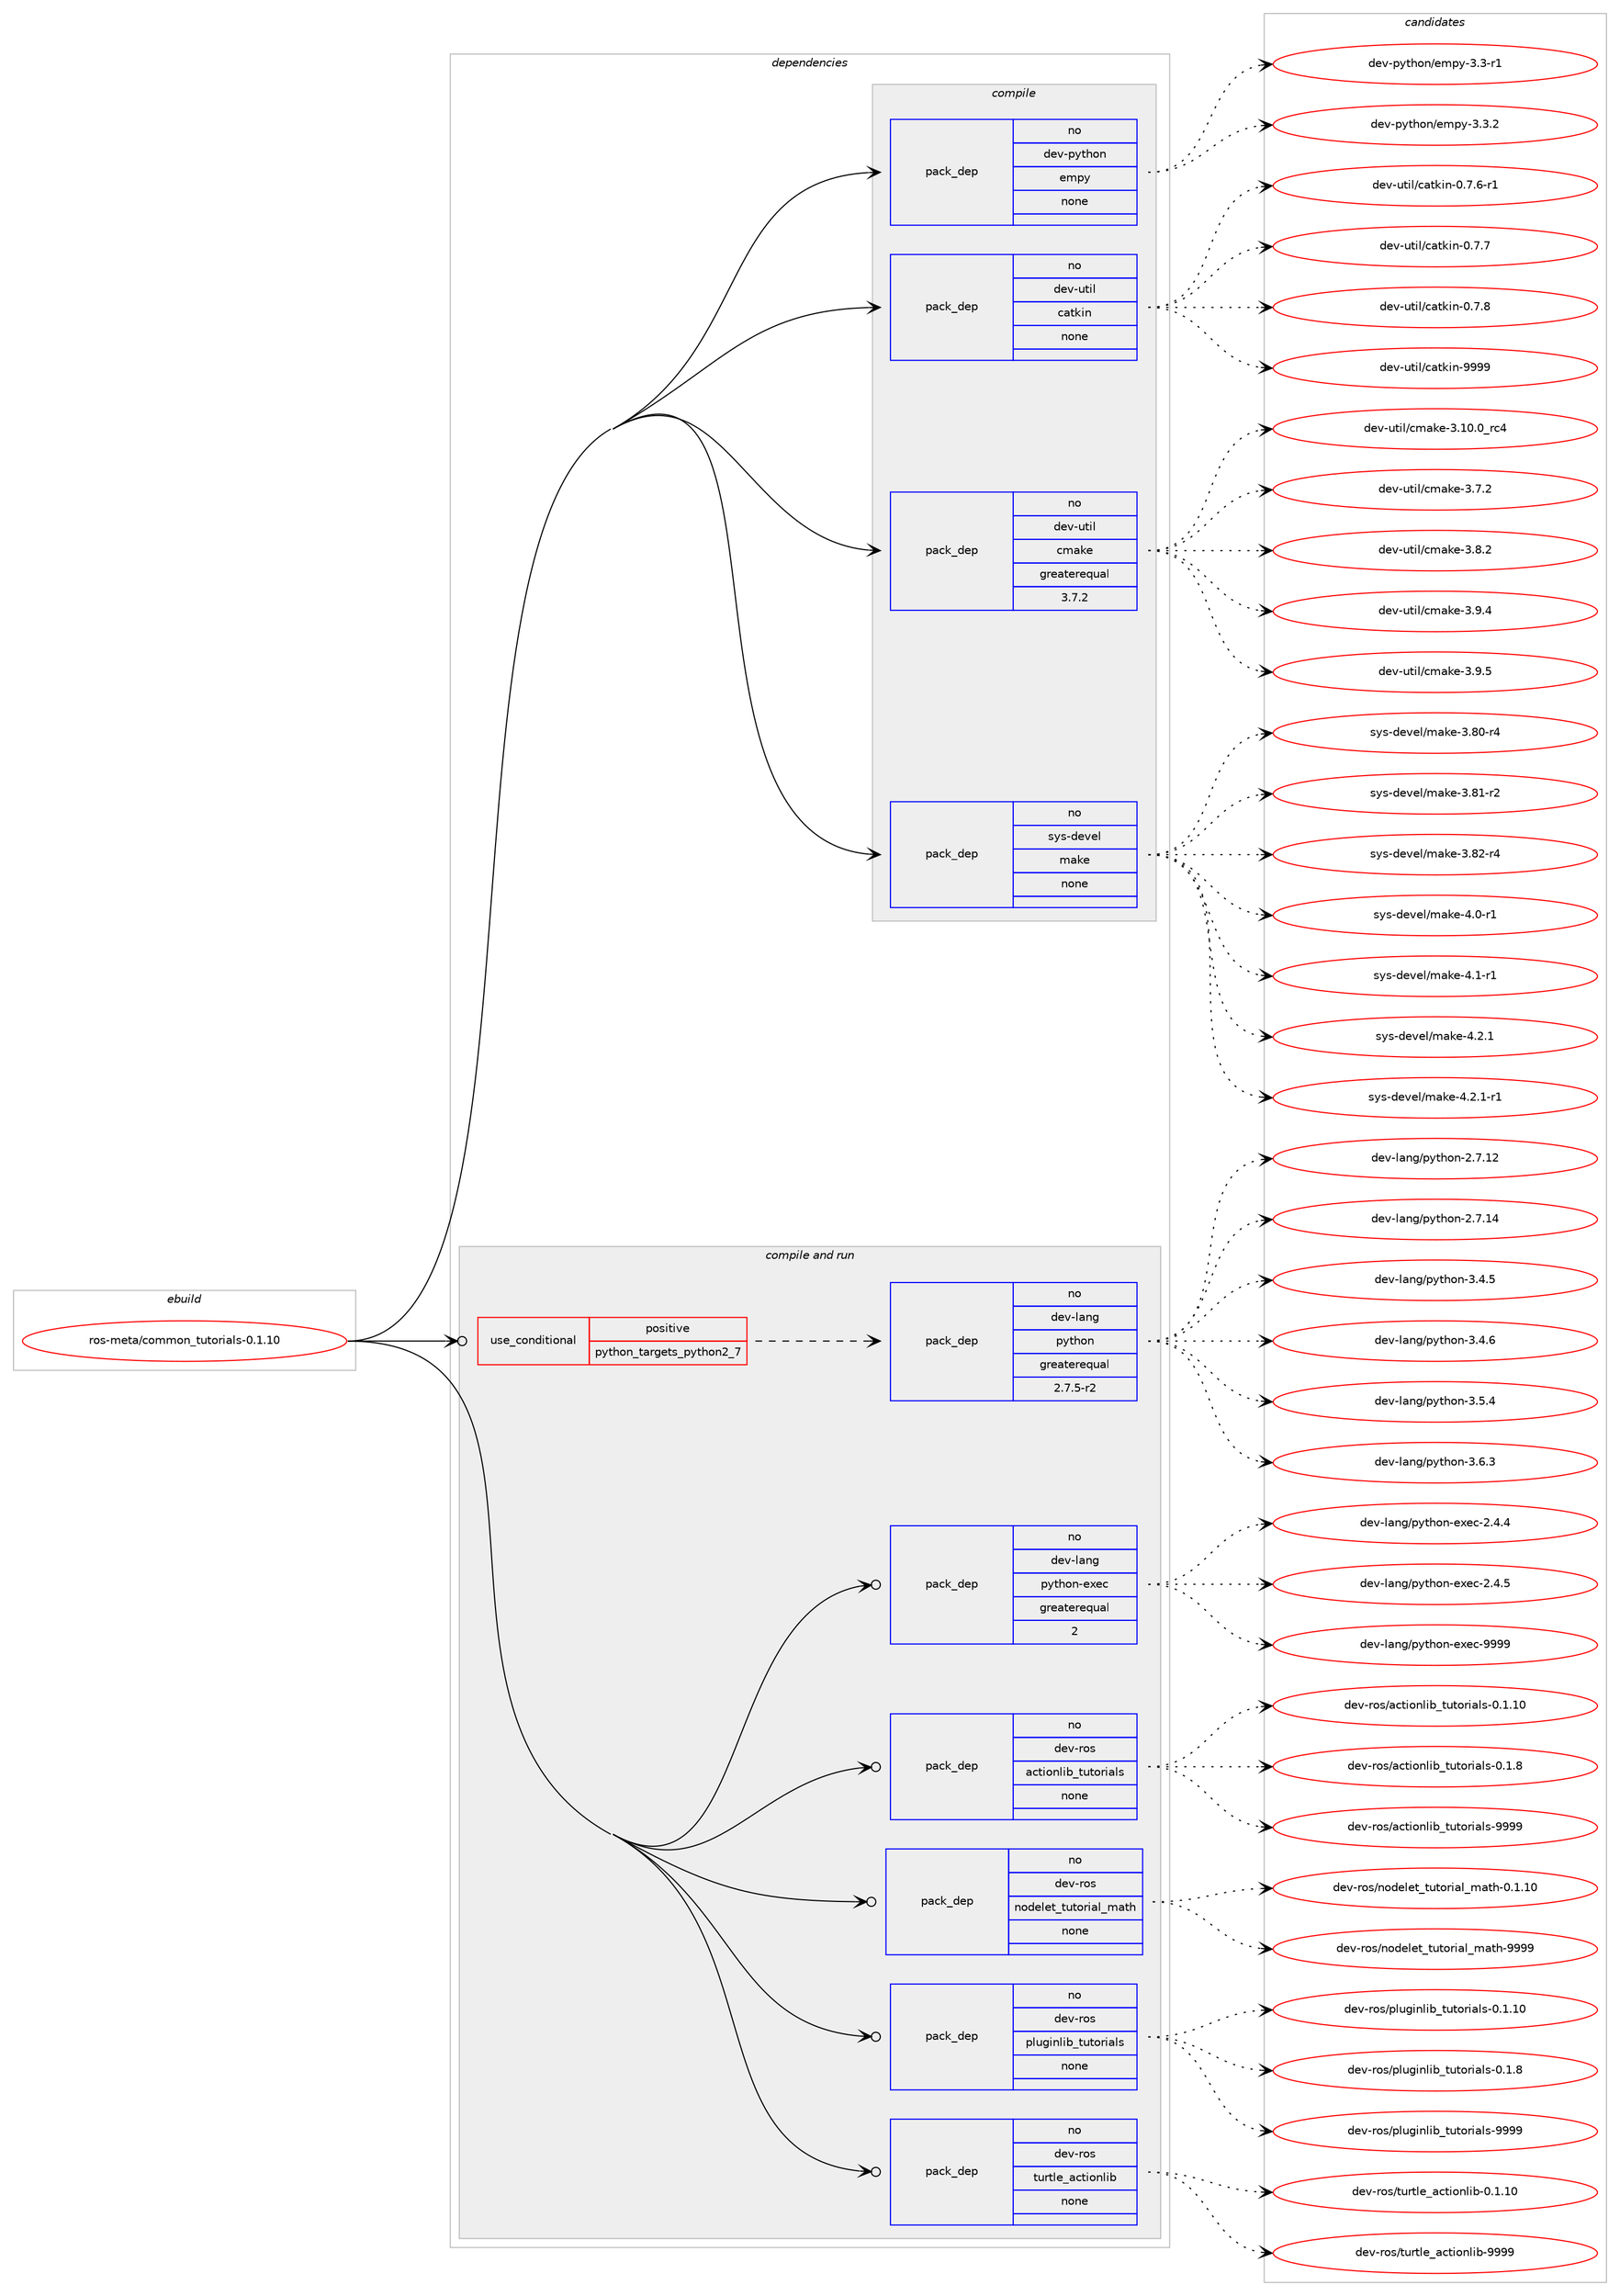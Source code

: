 digraph prolog {

# *************
# Graph options
# *************

newrank=true;
concentrate=true;
compound=true;
graph [rankdir=LR,fontname=Helvetica,fontsize=10,ranksep=1.5];#, ranksep=2.5, nodesep=0.2];
edge  [arrowhead=vee];
node  [fontname=Helvetica,fontsize=10];

# **********
# The ebuild
# **********

subgraph cluster_leftcol {
color=gray;
rank=same;
label=<<i>ebuild</i>>;
id [label="ros-meta/common_tutorials-0.1.10", color=red, width=4, href="../ros-meta/common_tutorials-0.1.10.svg"];
}

# ****************
# The dependencies
# ****************

subgraph cluster_midcol {
color=gray;
label=<<i>dependencies</i>>;
subgraph cluster_compile {
fillcolor="#eeeeee";
style=filled;
label=<<i>compile</i>>;
subgraph pack324417 {
dependency440993 [label=<<TABLE BORDER="0" CELLBORDER="1" CELLSPACING="0" CELLPADDING="4" WIDTH="220"><TR><TD ROWSPAN="6" CELLPADDING="30">pack_dep</TD></TR><TR><TD WIDTH="110">no</TD></TR><TR><TD>dev-python</TD></TR><TR><TD>empy</TD></TR><TR><TD>none</TD></TR><TR><TD></TD></TR></TABLE>>, shape=none, color=blue];
}
id:e -> dependency440993:w [weight=20,style="solid",arrowhead="vee"];
subgraph pack324418 {
dependency440994 [label=<<TABLE BORDER="0" CELLBORDER="1" CELLSPACING="0" CELLPADDING="4" WIDTH="220"><TR><TD ROWSPAN="6" CELLPADDING="30">pack_dep</TD></TR><TR><TD WIDTH="110">no</TD></TR><TR><TD>dev-util</TD></TR><TR><TD>catkin</TD></TR><TR><TD>none</TD></TR><TR><TD></TD></TR></TABLE>>, shape=none, color=blue];
}
id:e -> dependency440994:w [weight=20,style="solid",arrowhead="vee"];
subgraph pack324419 {
dependency440995 [label=<<TABLE BORDER="0" CELLBORDER="1" CELLSPACING="0" CELLPADDING="4" WIDTH="220"><TR><TD ROWSPAN="6" CELLPADDING="30">pack_dep</TD></TR><TR><TD WIDTH="110">no</TD></TR><TR><TD>dev-util</TD></TR><TR><TD>cmake</TD></TR><TR><TD>greaterequal</TD></TR><TR><TD>3.7.2</TD></TR></TABLE>>, shape=none, color=blue];
}
id:e -> dependency440995:w [weight=20,style="solid",arrowhead="vee"];
subgraph pack324420 {
dependency440996 [label=<<TABLE BORDER="0" CELLBORDER="1" CELLSPACING="0" CELLPADDING="4" WIDTH="220"><TR><TD ROWSPAN="6" CELLPADDING="30">pack_dep</TD></TR><TR><TD WIDTH="110">no</TD></TR><TR><TD>sys-devel</TD></TR><TR><TD>make</TD></TR><TR><TD>none</TD></TR><TR><TD></TD></TR></TABLE>>, shape=none, color=blue];
}
id:e -> dependency440996:w [weight=20,style="solid",arrowhead="vee"];
}
subgraph cluster_compileandrun {
fillcolor="#eeeeee";
style=filled;
label=<<i>compile and run</i>>;
subgraph cond108927 {
dependency440997 [label=<<TABLE BORDER="0" CELLBORDER="1" CELLSPACING="0" CELLPADDING="4"><TR><TD ROWSPAN="3" CELLPADDING="10">use_conditional</TD></TR><TR><TD>positive</TD></TR><TR><TD>python_targets_python2_7</TD></TR></TABLE>>, shape=none, color=red];
subgraph pack324421 {
dependency440998 [label=<<TABLE BORDER="0" CELLBORDER="1" CELLSPACING="0" CELLPADDING="4" WIDTH="220"><TR><TD ROWSPAN="6" CELLPADDING="30">pack_dep</TD></TR><TR><TD WIDTH="110">no</TD></TR><TR><TD>dev-lang</TD></TR><TR><TD>python</TD></TR><TR><TD>greaterequal</TD></TR><TR><TD>2.7.5-r2</TD></TR></TABLE>>, shape=none, color=blue];
}
dependency440997:e -> dependency440998:w [weight=20,style="dashed",arrowhead="vee"];
}
id:e -> dependency440997:w [weight=20,style="solid",arrowhead="odotvee"];
subgraph pack324422 {
dependency440999 [label=<<TABLE BORDER="0" CELLBORDER="1" CELLSPACING="0" CELLPADDING="4" WIDTH="220"><TR><TD ROWSPAN="6" CELLPADDING="30">pack_dep</TD></TR><TR><TD WIDTH="110">no</TD></TR><TR><TD>dev-lang</TD></TR><TR><TD>python-exec</TD></TR><TR><TD>greaterequal</TD></TR><TR><TD>2</TD></TR></TABLE>>, shape=none, color=blue];
}
id:e -> dependency440999:w [weight=20,style="solid",arrowhead="odotvee"];
subgraph pack324423 {
dependency441000 [label=<<TABLE BORDER="0" CELLBORDER="1" CELLSPACING="0" CELLPADDING="4" WIDTH="220"><TR><TD ROWSPAN="6" CELLPADDING="30">pack_dep</TD></TR><TR><TD WIDTH="110">no</TD></TR><TR><TD>dev-ros</TD></TR><TR><TD>actionlib_tutorials</TD></TR><TR><TD>none</TD></TR><TR><TD></TD></TR></TABLE>>, shape=none, color=blue];
}
id:e -> dependency441000:w [weight=20,style="solid",arrowhead="odotvee"];
subgraph pack324424 {
dependency441001 [label=<<TABLE BORDER="0" CELLBORDER="1" CELLSPACING="0" CELLPADDING="4" WIDTH="220"><TR><TD ROWSPAN="6" CELLPADDING="30">pack_dep</TD></TR><TR><TD WIDTH="110">no</TD></TR><TR><TD>dev-ros</TD></TR><TR><TD>nodelet_tutorial_math</TD></TR><TR><TD>none</TD></TR><TR><TD></TD></TR></TABLE>>, shape=none, color=blue];
}
id:e -> dependency441001:w [weight=20,style="solid",arrowhead="odotvee"];
subgraph pack324425 {
dependency441002 [label=<<TABLE BORDER="0" CELLBORDER="1" CELLSPACING="0" CELLPADDING="4" WIDTH="220"><TR><TD ROWSPAN="6" CELLPADDING="30">pack_dep</TD></TR><TR><TD WIDTH="110">no</TD></TR><TR><TD>dev-ros</TD></TR><TR><TD>pluginlib_tutorials</TD></TR><TR><TD>none</TD></TR><TR><TD></TD></TR></TABLE>>, shape=none, color=blue];
}
id:e -> dependency441002:w [weight=20,style="solid",arrowhead="odotvee"];
subgraph pack324426 {
dependency441003 [label=<<TABLE BORDER="0" CELLBORDER="1" CELLSPACING="0" CELLPADDING="4" WIDTH="220"><TR><TD ROWSPAN="6" CELLPADDING="30">pack_dep</TD></TR><TR><TD WIDTH="110">no</TD></TR><TR><TD>dev-ros</TD></TR><TR><TD>turtle_actionlib</TD></TR><TR><TD>none</TD></TR><TR><TD></TD></TR></TABLE>>, shape=none, color=blue];
}
id:e -> dependency441003:w [weight=20,style="solid",arrowhead="odotvee"];
}
subgraph cluster_run {
fillcolor="#eeeeee";
style=filled;
label=<<i>run</i>>;
}
}

# **************
# The candidates
# **************

subgraph cluster_choices {
rank=same;
color=gray;
label=<<i>candidates</i>>;

subgraph choice324417 {
color=black;
nodesep=1;
choice1001011184511212111610411111047101109112121455146514511449 [label="dev-python/empy-3.3-r1", color=red, width=4,href="../dev-python/empy-3.3-r1.svg"];
choice1001011184511212111610411111047101109112121455146514650 [label="dev-python/empy-3.3.2", color=red, width=4,href="../dev-python/empy-3.3.2.svg"];
dependency440993:e -> choice1001011184511212111610411111047101109112121455146514511449:w [style=dotted,weight="100"];
dependency440993:e -> choice1001011184511212111610411111047101109112121455146514650:w [style=dotted,weight="100"];
}
subgraph choice324418 {
color=black;
nodesep=1;
choice100101118451171161051084799971161071051104548465546544511449 [label="dev-util/catkin-0.7.6-r1", color=red, width=4,href="../dev-util/catkin-0.7.6-r1.svg"];
choice10010111845117116105108479997116107105110454846554655 [label="dev-util/catkin-0.7.7", color=red, width=4,href="../dev-util/catkin-0.7.7.svg"];
choice10010111845117116105108479997116107105110454846554656 [label="dev-util/catkin-0.7.8", color=red, width=4,href="../dev-util/catkin-0.7.8.svg"];
choice100101118451171161051084799971161071051104557575757 [label="dev-util/catkin-9999", color=red, width=4,href="../dev-util/catkin-9999.svg"];
dependency440994:e -> choice100101118451171161051084799971161071051104548465546544511449:w [style=dotted,weight="100"];
dependency440994:e -> choice10010111845117116105108479997116107105110454846554655:w [style=dotted,weight="100"];
dependency440994:e -> choice10010111845117116105108479997116107105110454846554656:w [style=dotted,weight="100"];
dependency440994:e -> choice100101118451171161051084799971161071051104557575757:w [style=dotted,weight="100"];
}
subgraph choice324419 {
color=black;
nodesep=1;
choice1001011184511711610510847991099710710145514649484648951149952 [label="dev-util/cmake-3.10.0_rc4", color=red, width=4,href="../dev-util/cmake-3.10.0_rc4.svg"];
choice10010111845117116105108479910997107101455146554650 [label="dev-util/cmake-3.7.2", color=red, width=4,href="../dev-util/cmake-3.7.2.svg"];
choice10010111845117116105108479910997107101455146564650 [label="dev-util/cmake-3.8.2", color=red, width=4,href="../dev-util/cmake-3.8.2.svg"];
choice10010111845117116105108479910997107101455146574652 [label="dev-util/cmake-3.9.4", color=red, width=4,href="../dev-util/cmake-3.9.4.svg"];
choice10010111845117116105108479910997107101455146574653 [label="dev-util/cmake-3.9.5", color=red, width=4,href="../dev-util/cmake-3.9.5.svg"];
dependency440995:e -> choice1001011184511711610510847991099710710145514649484648951149952:w [style=dotted,weight="100"];
dependency440995:e -> choice10010111845117116105108479910997107101455146554650:w [style=dotted,weight="100"];
dependency440995:e -> choice10010111845117116105108479910997107101455146564650:w [style=dotted,weight="100"];
dependency440995:e -> choice10010111845117116105108479910997107101455146574652:w [style=dotted,weight="100"];
dependency440995:e -> choice10010111845117116105108479910997107101455146574653:w [style=dotted,weight="100"];
}
subgraph choice324420 {
color=black;
nodesep=1;
choice11512111545100101118101108471099710710145514656484511452 [label="sys-devel/make-3.80-r4", color=red, width=4,href="../sys-devel/make-3.80-r4.svg"];
choice11512111545100101118101108471099710710145514656494511450 [label="sys-devel/make-3.81-r2", color=red, width=4,href="../sys-devel/make-3.81-r2.svg"];
choice11512111545100101118101108471099710710145514656504511452 [label="sys-devel/make-3.82-r4", color=red, width=4,href="../sys-devel/make-3.82-r4.svg"];
choice115121115451001011181011084710997107101455246484511449 [label="sys-devel/make-4.0-r1", color=red, width=4,href="../sys-devel/make-4.0-r1.svg"];
choice115121115451001011181011084710997107101455246494511449 [label="sys-devel/make-4.1-r1", color=red, width=4,href="../sys-devel/make-4.1-r1.svg"];
choice115121115451001011181011084710997107101455246504649 [label="sys-devel/make-4.2.1", color=red, width=4,href="../sys-devel/make-4.2.1.svg"];
choice1151211154510010111810110847109971071014552465046494511449 [label="sys-devel/make-4.2.1-r1", color=red, width=4,href="../sys-devel/make-4.2.1-r1.svg"];
dependency440996:e -> choice11512111545100101118101108471099710710145514656484511452:w [style=dotted,weight="100"];
dependency440996:e -> choice11512111545100101118101108471099710710145514656494511450:w [style=dotted,weight="100"];
dependency440996:e -> choice11512111545100101118101108471099710710145514656504511452:w [style=dotted,weight="100"];
dependency440996:e -> choice115121115451001011181011084710997107101455246484511449:w [style=dotted,weight="100"];
dependency440996:e -> choice115121115451001011181011084710997107101455246494511449:w [style=dotted,weight="100"];
dependency440996:e -> choice115121115451001011181011084710997107101455246504649:w [style=dotted,weight="100"];
dependency440996:e -> choice1151211154510010111810110847109971071014552465046494511449:w [style=dotted,weight="100"];
}
subgraph choice324421 {
color=black;
nodesep=1;
choice10010111845108971101034711212111610411111045504655464950 [label="dev-lang/python-2.7.12", color=red, width=4,href="../dev-lang/python-2.7.12.svg"];
choice10010111845108971101034711212111610411111045504655464952 [label="dev-lang/python-2.7.14", color=red, width=4,href="../dev-lang/python-2.7.14.svg"];
choice100101118451089711010347112121116104111110455146524653 [label="dev-lang/python-3.4.5", color=red, width=4,href="../dev-lang/python-3.4.5.svg"];
choice100101118451089711010347112121116104111110455146524654 [label="dev-lang/python-3.4.6", color=red, width=4,href="../dev-lang/python-3.4.6.svg"];
choice100101118451089711010347112121116104111110455146534652 [label="dev-lang/python-3.5.4", color=red, width=4,href="../dev-lang/python-3.5.4.svg"];
choice100101118451089711010347112121116104111110455146544651 [label="dev-lang/python-3.6.3", color=red, width=4,href="../dev-lang/python-3.6.3.svg"];
dependency440998:e -> choice10010111845108971101034711212111610411111045504655464950:w [style=dotted,weight="100"];
dependency440998:e -> choice10010111845108971101034711212111610411111045504655464952:w [style=dotted,weight="100"];
dependency440998:e -> choice100101118451089711010347112121116104111110455146524653:w [style=dotted,weight="100"];
dependency440998:e -> choice100101118451089711010347112121116104111110455146524654:w [style=dotted,weight="100"];
dependency440998:e -> choice100101118451089711010347112121116104111110455146534652:w [style=dotted,weight="100"];
dependency440998:e -> choice100101118451089711010347112121116104111110455146544651:w [style=dotted,weight="100"];
}
subgraph choice324422 {
color=black;
nodesep=1;
choice1001011184510897110103471121211161041111104510112010199455046524652 [label="dev-lang/python-exec-2.4.4", color=red, width=4,href="../dev-lang/python-exec-2.4.4.svg"];
choice1001011184510897110103471121211161041111104510112010199455046524653 [label="dev-lang/python-exec-2.4.5", color=red, width=4,href="../dev-lang/python-exec-2.4.5.svg"];
choice10010111845108971101034711212111610411111045101120101994557575757 [label="dev-lang/python-exec-9999", color=red, width=4,href="../dev-lang/python-exec-9999.svg"];
dependency440999:e -> choice1001011184510897110103471121211161041111104510112010199455046524652:w [style=dotted,weight="100"];
dependency440999:e -> choice1001011184510897110103471121211161041111104510112010199455046524653:w [style=dotted,weight="100"];
dependency440999:e -> choice10010111845108971101034711212111610411111045101120101994557575757:w [style=dotted,weight="100"];
}
subgraph choice324423 {
color=black;
nodesep=1;
choice1001011184511411111547979911610511111010810598951161171161111141059710811545484649464948 [label="dev-ros/actionlib_tutorials-0.1.10", color=red, width=4,href="../dev-ros/actionlib_tutorials-0.1.10.svg"];
choice10010111845114111115479799116105111110108105989511611711611111410597108115454846494656 [label="dev-ros/actionlib_tutorials-0.1.8", color=red, width=4,href="../dev-ros/actionlib_tutorials-0.1.8.svg"];
choice100101118451141111154797991161051111101081059895116117116111114105971081154557575757 [label="dev-ros/actionlib_tutorials-9999", color=red, width=4,href="../dev-ros/actionlib_tutorials-9999.svg"];
dependency441000:e -> choice1001011184511411111547979911610511111010810598951161171161111141059710811545484649464948:w [style=dotted,weight="100"];
dependency441000:e -> choice10010111845114111115479799116105111110108105989511611711611111410597108115454846494656:w [style=dotted,weight="100"];
dependency441000:e -> choice100101118451141111154797991161051111101081059895116117116111114105971081154557575757:w [style=dotted,weight="100"];
}
subgraph choice324424 {
color=black;
nodesep=1;
choice10010111845114111115471101111001011081011169511611711611111410597108951099711610445484649464948 [label="dev-ros/nodelet_tutorial_math-0.1.10", color=red, width=4,href="../dev-ros/nodelet_tutorial_math-0.1.10.svg"];
choice1001011184511411111547110111100101108101116951161171161111141059710895109971161044557575757 [label="dev-ros/nodelet_tutorial_math-9999", color=red, width=4,href="../dev-ros/nodelet_tutorial_math-9999.svg"];
dependency441001:e -> choice10010111845114111115471101111001011081011169511611711611111410597108951099711610445484649464948:w [style=dotted,weight="100"];
dependency441001:e -> choice1001011184511411111547110111100101108101116951161171161111141059710895109971161044557575757:w [style=dotted,weight="100"];
}
subgraph choice324425 {
color=black;
nodesep=1;
choice100101118451141111154711210811710310511010810598951161171161111141059710811545484649464948 [label="dev-ros/pluginlib_tutorials-0.1.10", color=red, width=4,href="../dev-ros/pluginlib_tutorials-0.1.10.svg"];
choice1001011184511411111547112108117103105110108105989511611711611111410597108115454846494656 [label="dev-ros/pluginlib_tutorials-0.1.8", color=red, width=4,href="../dev-ros/pluginlib_tutorials-0.1.8.svg"];
choice10010111845114111115471121081171031051101081059895116117116111114105971081154557575757 [label="dev-ros/pluginlib_tutorials-9999", color=red, width=4,href="../dev-ros/pluginlib_tutorials-9999.svg"];
dependency441002:e -> choice100101118451141111154711210811710310511010810598951161171161111141059710811545484649464948:w [style=dotted,weight="100"];
dependency441002:e -> choice1001011184511411111547112108117103105110108105989511611711611111410597108115454846494656:w [style=dotted,weight="100"];
dependency441002:e -> choice10010111845114111115471121081171031051101081059895116117116111114105971081154557575757:w [style=dotted,weight="100"];
}
subgraph choice324426 {
color=black;
nodesep=1;
choice10010111845114111115471161171141161081019597991161051111101081059845484649464948 [label="dev-ros/turtle_actionlib-0.1.10", color=red, width=4,href="../dev-ros/turtle_actionlib-0.1.10.svg"];
choice1001011184511411111547116117114116108101959799116105111110108105984557575757 [label="dev-ros/turtle_actionlib-9999", color=red, width=4,href="../dev-ros/turtle_actionlib-9999.svg"];
dependency441003:e -> choice10010111845114111115471161171141161081019597991161051111101081059845484649464948:w [style=dotted,weight="100"];
dependency441003:e -> choice1001011184511411111547116117114116108101959799116105111110108105984557575757:w [style=dotted,weight="100"];
}
}

}
